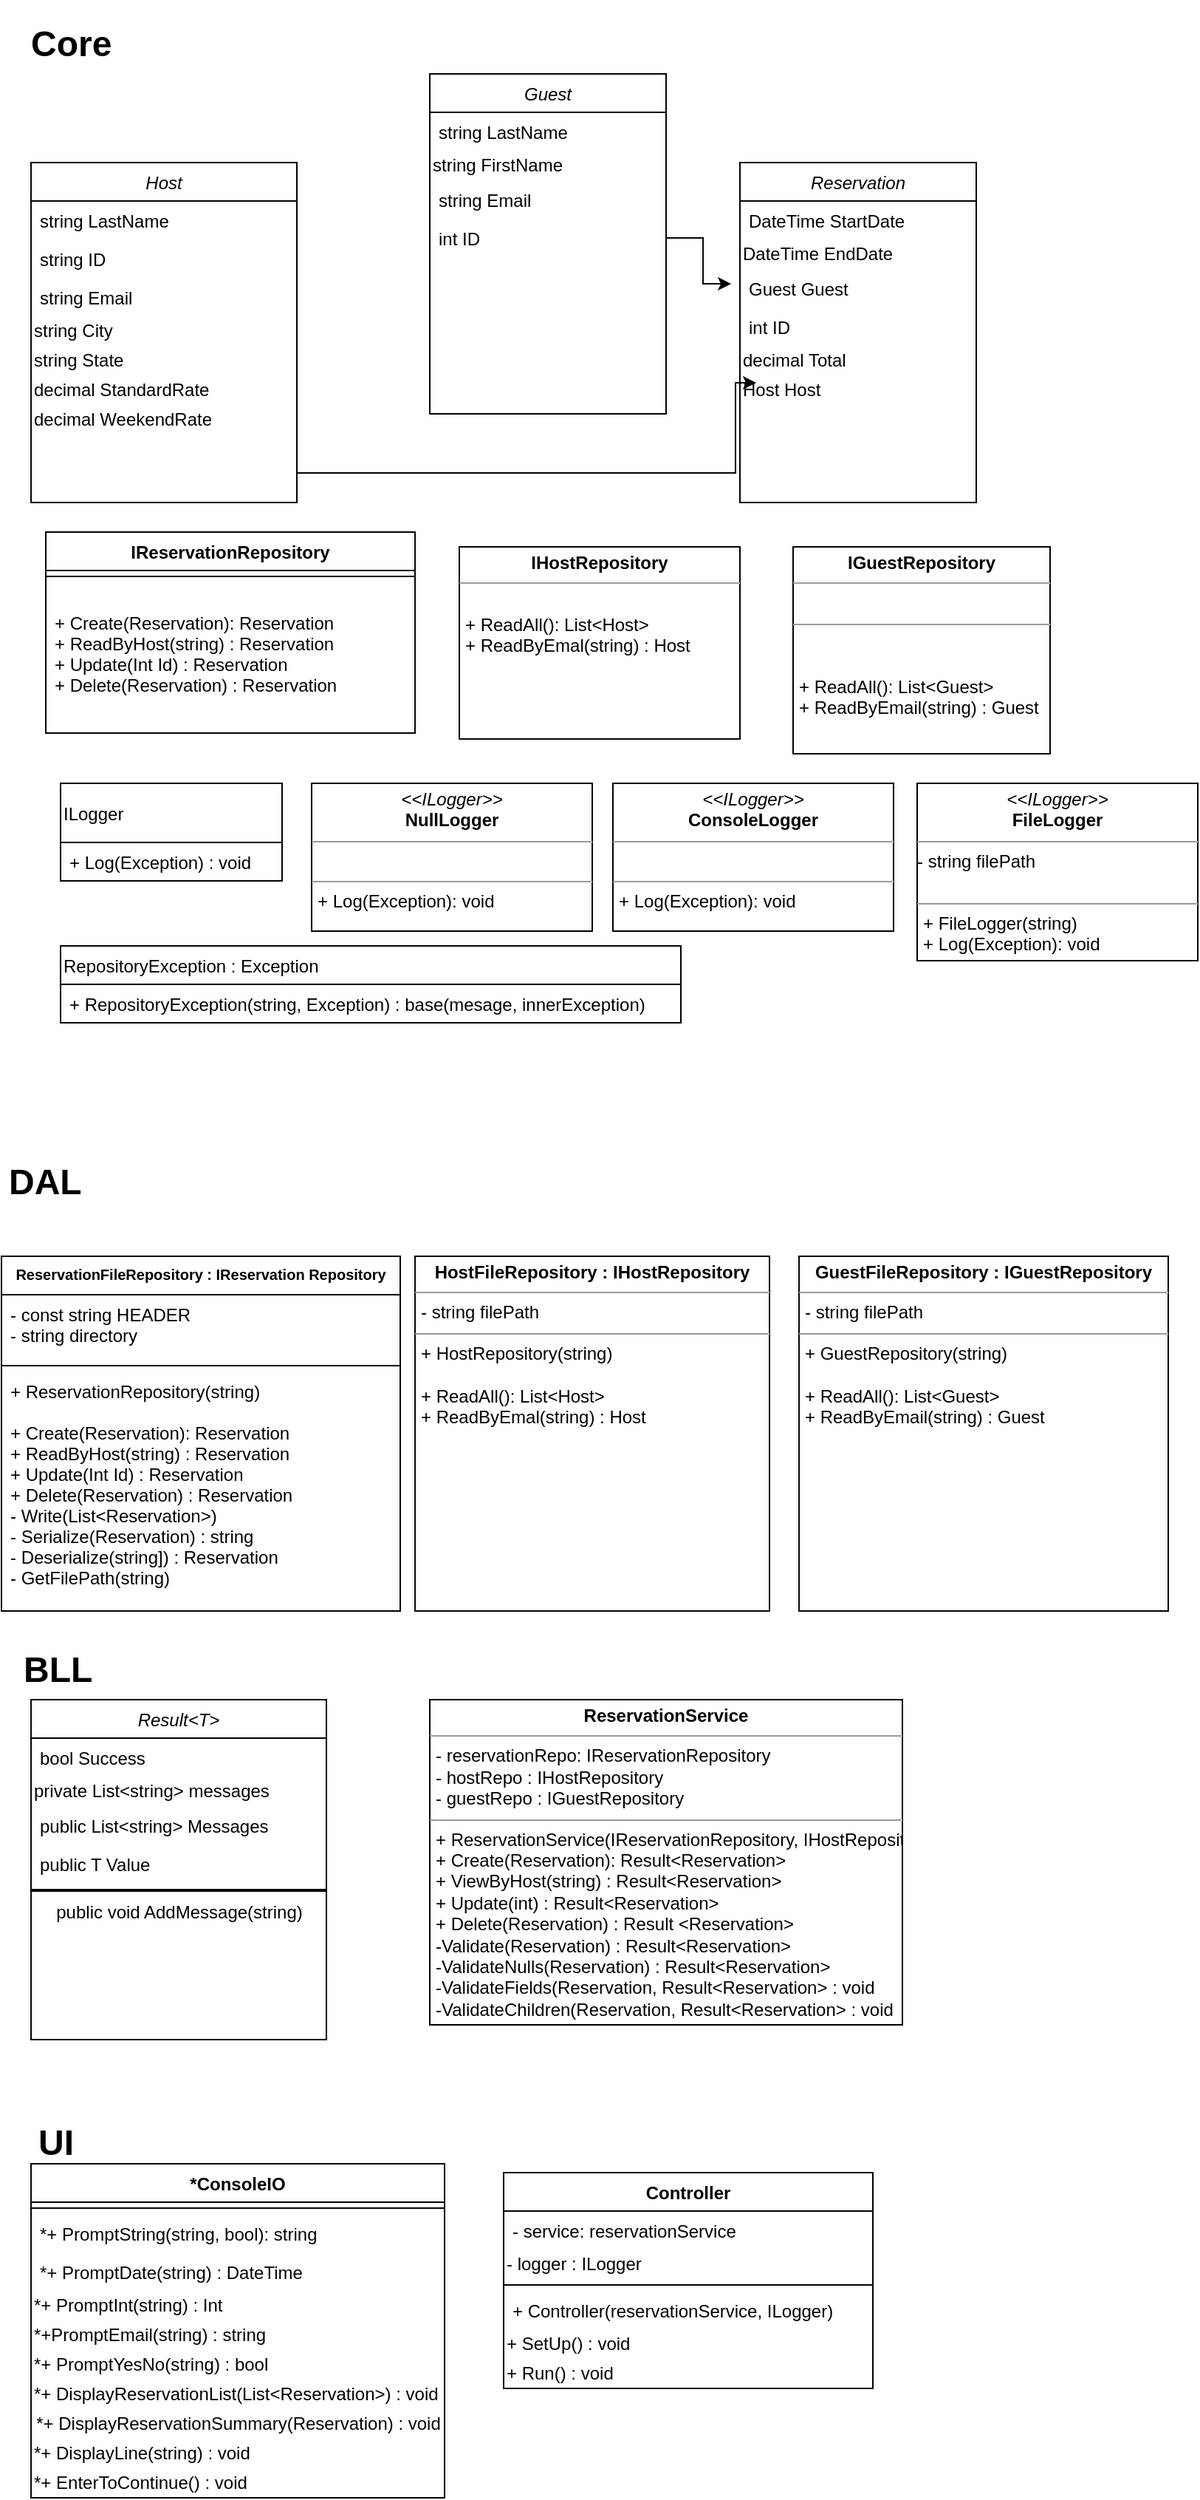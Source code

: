 <mxfile version="14.6.6" type="github">
  <diagram id="C5RBs43oDa-KdzZeNtuy" name="Page-1">
    <mxGraphModel dx="1422" dy="762" grid="1" gridSize="10" guides="1" tooltips="1" connect="1" arrows="1" fold="1" page="1" pageScale="1" pageWidth="827" pageHeight="1169" math="0" shadow="0">
      <root>
        <mxCell id="WIyWlLk6GJQsqaUBKTNV-0" />
        <mxCell id="WIyWlLk6GJQsqaUBKTNV-1" parent="WIyWlLk6GJQsqaUBKTNV-0" />
        <mxCell id="zkfFHV4jXpPFQw0GAbJ--0" value="Host" style="swimlane;fontStyle=2;align=center;verticalAlign=top;childLayout=stackLayout;horizontal=1;startSize=26;horizontalStack=0;resizeParent=1;resizeLast=0;collapsible=1;marginBottom=0;rounded=0;shadow=0;strokeWidth=1;" parent="WIyWlLk6GJQsqaUBKTNV-1" vertex="1">
          <mxGeometry x="20" y="120" width="180" height="230" as="geometry">
            <mxRectangle x="230" y="140" width="160" height="26" as="alternateBounds" />
          </mxGeometry>
        </mxCell>
        <mxCell id="zkfFHV4jXpPFQw0GAbJ--1" value="string LastName" style="text;align=left;verticalAlign=top;spacingLeft=4;spacingRight=4;overflow=hidden;rotatable=0;points=[[0,0.5],[1,0.5]];portConstraint=eastwest;" parent="zkfFHV4jXpPFQw0GAbJ--0" vertex="1">
          <mxGeometry y="26" width="180" height="26" as="geometry" />
        </mxCell>
        <mxCell id="zkfFHV4jXpPFQw0GAbJ--2" value="string ID" style="text;align=left;verticalAlign=top;spacingLeft=4;spacingRight=4;overflow=hidden;rotatable=0;points=[[0,0.5],[1,0.5]];portConstraint=eastwest;rounded=0;shadow=0;html=0;" parent="zkfFHV4jXpPFQw0GAbJ--0" vertex="1">
          <mxGeometry y="52" width="180" height="26" as="geometry" />
        </mxCell>
        <mxCell id="zkfFHV4jXpPFQw0GAbJ--3" value="string Email" style="text;align=left;verticalAlign=top;spacingLeft=4;spacingRight=4;overflow=hidden;rotatable=0;points=[[0,0.5],[1,0.5]];portConstraint=eastwest;rounded=0;shadow=0;html=0;" parent="zkfFHV4jXpPFQw0GAbJ--0" vertex="1">
          <mxGeometry y="78" width="180" height="26" as="geometry" />
        </mxCell>
        <mxCell id="KHXt1nJQOJ_2a6fPmce--0" value="&lt;div&gt;&lt;span&gt;string City&lt;/span&gt;&lt;/div&gt;" style="text;html=1;strokeColor=none;fillColor=none;align=left;verticalAlign=middle;whiteSpace=wrap;rounded=0;" parent="zkfFHV4jXpPFQw0GAbJ--0" vertex="1">
          <mxGeometry y="104" width="180" height="20" as="geometry" />
        </mxCell>
        <mxCell id="KHXt1nJQOJ_2a6fPmce--2" value="string State" style="text;html=1;strokeColor=none;fillColor=none;align=left;verticalAlign=middle;whiteSpace=wrap;rounded=0;" parent="zkfFHV4jXpPFQw0GAbJ--0" vertex="1">
          <mxGeometry y="124" width="180" height="20" as="geometry" />
        </mxCell>
        <mxCell id="KHXt1nJQOJ_2a6fPmce--3" value="decimal StandardRate" style="text;html=1;strokeColor=none;fillColor=none;align=left;verticalAlign=middle;whiteSpace=wrap;rounded=0;" parent="zkfFHV4jXpPFQw0GAbJ--0" vertex="1">
          <mxGeometry y="144" width="180" height="20" as="geometry" />
        </mxCell>
        <mxCell id="KHXt1nJQOJ_2a6fPmce--4" value="decimal WeekendRate" style="text;html=1;strokeColor=none;fillColor=none;align=left;verticalAlign=middle;whiteSpace=wrap;rounded=0;" parent="zkfFHV4jXpPFQw0GAbJ--0" vertex="1">
          <mxGeometry y="164" width="180" height="20" as="geometry" />
        </mxCell>
        <mxCell id="KHXt1nJQOJ_2a6fPmce--5" value="Guest" style="swimlane;fontStyle=2;align=center;verticalAlign=top;childLayout=stackLayout;horizontal=1;startSize=26;horizontalStack=0;resizeParent=1;resizeLast=0;collapsible=1;marginBottom=0;rounded=0;shadow=0;strokeWidth=1;" parent="WIyWlLk6GJQsqaUBKTNV-1" vertex="1">
          <mxGeometry x="290" y="60" width="160" height="230" as="geometry">
            <mxRectangle x="230" y="140" width="160" height="26" as="alternateBounds" />
          </mxGeometry>
        </mxCell>
        <mxCell id="KHXt1nJQOJ_2a6fPmce--6" value="string LastName" style="text;align=left;verticalAlign=top;spacingLeft=4;spacingRight=4;overflow=hidden;rotatable=0;points=[[0,0.5],[1,0.5]];portConstraint=eastwest;" parent="KHXt1nJQOJ_2a6fPmce--5" vertex="1">
          <mxGeometry y="26" width="160" height="26" as="geometry" />
        </mxCell>
        <mxCell id="KHXt1nJQOJ_2a6fPmce--9" value="&lt;div&gt;&lt;span&gt;string FirstName&lt;/span&gt;&lt;/div&gt;" style="text;html=1;strokeColor=none;fillColor=none;align=left;verticalAlign=middle;whiteSpace=wrap;rounded=0;" parent="KHXt1nJQOJ_2a6fPmce--5" vertex="1">
          <mxGeometry y="52" width="160" height="20" as="geometry" />
        </mxCell>
        <mxCell id="KHXt1nJQOJ_2a6fPmce--8" value="string Email" style="text;align=left;verticalAlign=top;spacingLeft=4;spacingRight=4;overflow=hidden;rotatable=0;points=[[0,0.5],[1,0.5]];portConstraint=eastwest;rounded=0;shadow=0;html=0;" parent="KHXt1nJQOJ_2a6fPmce--5" vertex="1">
          <mxGeometry y="72" width="160" height="26" as="geometry" />
        </mxCell>
        <mxCell id="KHXt1nJQOJ_2a6fPmce--7" value="int ID" style="text;align=left;verticalAlign=top;spacingLeft=4;spacingRight=4;overflow=hidden;rotatable=0;points=[[0,0.5],[1,0.5]];portConstraint=eastwest;rounded=0;shadow=0;html=0;" parent="KHXt1nJQOJ_2a6fPmce--5" vertex="1">
          <mxGeometry y="98" width="160" height="26" as="geometry" />
        </mxCell>
        <mxCell id="KHXt1nJQOJ_2a6fPmce--13" value="Reservation" style="swimlane;fontStyle=2;align=center;verticalAlign=top;childLayout=stackLayout;horizontal=1;startSize=26;horizontalStack=0;resizeParent=1;resizeLast=0;collapsible=1;marginBottom=0;rounded=0;shadow=0;strokeWidth=1;" parent="WIyWlLk6GJQsqaUBKTNV-1" vertex="1">
          <mxGeometry x="500" y="120" width="160" height="230" as="geometry">
            <mxRectangle x="230" y="140" width="160" height="26" as="alternateBounds" />
          </mxGeometry>
        </mxCell>
        <mxCell id="KHXt1nJQOJ_2a6fPmce--14" value="DateTime StartDate" style="text;align=left;verticalAlign=top;spacingLeft=4;spacingRight=4;overflow=hidden;rotatable=0;points=[[0,0.5],[1,0.5]];portConstraint=eastwest;" parent="KHXt1nJQOJ_2a6fPmce--13" vertex="1">
          <mxGeometry y="26" width="160" height="26" as="geometry" />
        </mxCell>
        <mxCell id="KHXt1nJQOJ_2a6fPmce--15" value="&lt;div&gt;&lt;span&gt;DateTime EndDate&lt;/span&gt;&lt;/div&gt;" style="text;html=1;strokeColor=none;fillColor=none;align=left;verticalAlign=middle;whiteSpace=wrap;rounded=0;" parent="KHXt1nJQOJ_2a6fPmce--13" vertex="1">
          <mxGeometry y="52" width="160" height="20" as="geometry" />
        </mxCell>
        <mxCell id="KHXt1nJQOJ_2a6fPmce--16" value="Guest Guest" style="text;align=left;verticalAlign=top;spacingLeft=4;spacingRight=4;overflow=hidden;rotatable=0;points=[[0,0.5],[1,0.5]];portConstraint=eastwest;rounded=0;shadow=0;html=0;" parent="KHXt1nJQOJ_2a6fPmce--13" vertex="1">
          <mxGeometry y="72" width="160" height="26" as="geometry" />
        </mxCell>
        <mxCell id="KHXt1nJQOJ_2a6fPmce--17" value="int ID" style="text;align=left;verticalAlign=top;spacingLeft=4;spacingRight=4;overflow=hidden;rotatable=0;points=[[0,0.5],[1,0.5]];portConstraint=eastwest;rounded=0;shadow=0;html=0;" parent="KHXt1nJQOJ_2a6fPmce--13" vertex="1">
          <mxGeometry y="98" width="160" height="26" as="geometry" />
        </mxCell>
        <mxCell id="KHXt1nJQOJ_2a6fPmce--28" value="decimal Total" style="text;html=1;strokeColor=none;fillColor=none;align=left;verticalAlign=middle;whiteSpace=wrap;rounded=0;" parent="KHXt1nJQOJ_2a6fPmce--13" vertex="1">
          <mxGeometry y="124" width="160" height="20" as="geometry" />
        </mxCell>
        <mxCell id="Jsgq-CFPgKYSK5zxOie0-0" value="Host Host" style="text;html=1;align=left;verticalAlign=middle;resizable=0;points=[];autosize=1;strokeColor=none;" vertex="1" parent="KHXt1nJQOJ_2a6fPmce--13">
          <mxGeometry y="144" width="160" height="20" as="geometry" />
        </mxCell>
        <mxCell id="KHXt1nJQOJ_2a6fPmce--22" style="edgeStyle=orthogonalEdgeStyle;rounded=0;orthogonalLoop=1;jettySize=auto;html=1;exitX=1;exitY=0.5;exitDx=0;exitDy=0;entryX=-0.037;entryY=0.385;entryDx=0;entryDy=0;entryPerimeter=0;" parent="WIyWlLk6GJQsqaUBKTNV-1" source="KHXt1nJQOJ_2a6fPmce--7" target="KHXt1nJQOJ_2a6fPmce--16" edge="1">
          <mxGeometry relative="1" as="geometry" />
        </mxCell>
        <mxCell id="KHXt1nJQOJ_2a6fPmce--23" value="Result&lt;T&gt;" style="swimlane;fontStyle=2;align=center;verticalAlign=top;childLayout=stackLayout;horizontal=1;startSize=26;horizontalStack=0;resizeParent=1;resizeLast=0;collapsible=1;marginBottom=0;rounded=0;shadow=0;strokeWidth=1;" parent="WIyWlLk6GJQsqaUBKTNV-1" vertex="1">
          <mxGeometry x="20" y="1160" width="200" height="230" as="geometry">
            <mxRectangle x="230" y="140" width="160" height="26" as="alternateBounds" />
          </mxGeometry>
        </mxCell>
        <mxCell id="KHXt1nJQOJ_2a6fPmce--24" value="bool Success" style="text;align=left;verticalAlign=top;spacingLeft=4;spacingRight=4;overflow=hidden;rotatable=0;points=[[0,0.5],[1,0.5]];portConstraint=eastwest;" parent="KHXt1nJQOJ_2a6fPmce--23" vertex="1">
          <mxGeometry y="26" width="200" height="26" as="geometry" />
        </mxCell>
        <mxCell id="KHXt1nJQOJ_2a6fPmce--25" value="&lt;div&gt;&lt;span&gt;private List&amp;lt;string&amp;gt; messages&lt;/span&gt;&lt;/div&gt;" style="text;html=1;strokeColor=none;fillColor=none;align=left;verticalAlign=middle;whiteSpace=wrap;rounded=0;" parent="KHXt1nJQOJ_2a6fPmce--23" vertex="1">
          <mxGeometry y="52" width="200" height="20" as="geometry" />
        </mxCell>
        <mxCell id="KHXt1nJQOJ_2a6fPmce--26" value="public List&lt;string&gt; Messages" style="text;align=left;verticalAlign=top;spacingLeft=4;spacingRight=4;overflow=hidden;rotatable=0;points=[[0,0.5],[1,0.5]];portConstraint=eastwest;rounded=0;shadow=0;html=0;" parent="KHXt1nJQOJ_2a6fPmce--23" vertex="1">
          <mxGeometry y="72" width="200" height="26" as="geometry" />
        </mxCell>
        <mxCell id="KHXt1nJQOJ_2a6fPmce--27" value="public T Value" style="text;align=left;verticalAlign=top;spacingLeft=4;spacingRight=4;overflow=hidden;rotatable=0;points=[[0,0.5],[1,0.5]];portConstraint=eastwest;rounded=0;shadow=0;html=0;" parent="KHXt1nJQOJ_2a6fPmce--23" vertex="1">
          <mxGeometry y="98" width="200" height="26" as="geometry" />
        </mxCell>
        <mxCell id="KHXt1nJQOJ_2a6fPmce--36" value="" style="line;strokeWidth=2;html=1;align=left;" parent="KHXt1nJQOJ_2a6fPmce--23" vertex="1">
          <mxGeometry y="124" width="200" height="10" as="geometry" />
        </mxCell>
        <mxCell id="KHXt1nJQOJ_2a6fPmce--37" value="public void AddMessage(string)" style="text;html=1;align=center;verticalAlign=middle;resizable=0;points=[];autosize=1;strokeColor=none;" parent="KHXt1nJQOJ_2a6fPmce--23" vertex="1">
          <mxGeometry y="134" width="200" height="20" as="geometry" />
        </mxCell>
        <mxCell id="KHXt1nJQOJ_2a6fPmce--29" value="&lt;h1&gt;Core&lt;/h1&gt;&lt;p&gt;&lt;br&gt;&lt;/p&gt;" style="text;html=1;strokeColor=none;fillColor=none;spacing=5;spacingTop=-20;whiteSpace=wrap;overflow=hidden;rounded=0;align=left;" parent="WIyWlLk6GJQsqaUBKTNV-1" vertex="1">
          <mxGeometry x="15" y="20" width="190" height="40" as="geometry" />
        </mxCell>
        <mxCell id="KHXt1nJQOJ_2a6fPmce--31" value="&lt;h1&gt;BLL&lt;/h1&gt;" style="text;html=1;strokeColor=none;fillColor=none;spacing=5;spacingTop=-20;whiteSpace=wrap;overflow=hidden;rounded=0;align=left;" parent="WIyWlLk6GJQsqaUBKTNV-1" vertex="1">
          <mxGeometry x="10" y="1120" width="190" height="40" as="geometry" />
        </mxCell>
        <mxCell id="KHXt1nJQOJ_2a6fPmce--38" value="&lt;h1&gt;DAL&lt;/h1&gt;" style="text;html=1;strokeColor=none;fillColor=none;spacing=5;spacingTop=-20;whiteSpace=wrap;overflow=hidden;rounded=0;align=left;" parent="WIyWlLk6GJQsqaUBKTNV-1" vertex="1">
          <mxGeometry y="790" width="190" height="40" as="geometry" />
        </mxCell>
        <mxCell id="KHXt1nJQOJ_2a6fPmce--39" value="ReservationFileRepository : IReservation Repository" style="swimlane;fontStyle=1;align=center;verticalAlign=top;childLayout=stackLayout;horizontal=1;startSize=26;horizontalStack=0;resizeParent=1;resizeParentMax=0;resizeLast=0;collapsible=1;marginBottom=0;fontSize=10;" parent="WIyWlLk6GJQsqaUBKTNV-1" vertex="1">
          <mxGeometry y="860" width="270" height="240" as="geometry" />
        </mxCell>
        <mxCell id="KHXt1nJQOJ_2a6fPmce--40" value="- const string HEADER&#xa;- string directory" style="text;strokeColor=none;fillColor=none;align=left;verticalAlign=top;spacingLeft=4;spacingRight=4;overflow=hidden;rotatable=0;points=[[0,0.5],[1,0.5]];portConstraint=eastwest;" parent="KHXt1nJQOJ_2a6fPmce--39" vertex="1">
          <mxGeometry y="26" width="270" height="44" as="geometry" />
        </mxCell>
        <mxCell id="KHXt1nJQOJ_2a6fPmce--41" value="" style="line;strokeWidth=1;fillColor=none;align=left;verticalAlign=middle;spacingTop=-1;spacingLeft=3;spacingRight=3;rotatable=0;labelPosition=right;points=[];portConstraint=eastwest;" parent="KHXt1nJQOJ_2a6fPmce--39" vertex="1">
          <mxGeometry y="70" width="270" height="8" as="geometry" />
        </mxCell>
        <mxCell id="KHXt1nJQOJ_2a6fPmce--42" value="+ ReservationRepository(string)&#xa;&#xa;+ Create(Reservation): Reservation&#xa;+ ReadByHost(string) : Reservation&#xa;+ Update(Int Id) : Reservation&#xa;+ Delete(Reservation) : Reservation&#xa;- Write(List&lt;Reservation&gt;)&#xa;- Serialize(Reservation) : string&#xa;- Deserialize(string]) : Reservation&#xa;- GetFilePath(string)" style="text;strokeColor=none;fillColor=none;align=left;verticalAlign=top;spacingLeft=4;spacingRight=4;overflow=hidden;rotatable=0;points=[[0,0.5],[1,0.5]];portConstraint=eastwest;" parent="KHXt1nJQOJ_2a6fPmce--39" vertex="1">
          <mxGeometry y="78" width="270" height="162" as="geometry" />
        </mxCell>
        <mxCell id="KHXt1nJQOJ_2a6fPmce--43" value="&lt;p style=&quot;margin: 0px ; margin-top: 4px ; text-align: center&quot;&gt;&lt;b&gt;ReservationService&lt;/b&gt;&lt;/p&gt;&lt;hr size=&quot;1&quot;&gt;&lt;p style=&quot;margin: 0px ; margin-left: 4px&quot;&gt;- reservationRepo: IReservationRepository&lt;/p&gt;&lt;p style=&quot;margin: 0px ; margin-left: 4px&quot;&gt;- hostRepo : IHostRepository&lt;/p&gt;&lt;p style=&quot;margin: 0px ; margin-left: 4px&quot;&gt;- guestRepo : IGuestRepository&amp;nbsp;&lt;/p&gt;&lt;hr size=&quot;1&quot;&gt;&lt;p style=&quot;margin: 0px ; margin-left: 4px&quot;&gt;+ ReservationService(IReservationRepository, IHostRepository,&lt;/p&gt;&lt;p style=&quot;margin: 0px ; margin-left: 4px&quot;&gt;+ Create(Reservation): Result&amp;lt;Reservation&amp;gt;&lt;/p&gt;&lt;p style=&quot;margin: 0px ; margin-left: 4px&quot;&gt;+ ViewByHost(string) : Result&amp;lt;Reservation&amp;gt;&lt;/p&gt;&lt;p style=&quot;margin: 0px ; margin-left: 4px&quot;&gt;+ Update(int) : Result&amp;lt;Reservation&amp;gt;&lt;/p&gt;&lt;p style=&quot;margin: 0px ; margin-left: 4px&quot;&gt;+ Delete(Reservation) : Result &amp;lt;Reservation&amp;gt;&lt;/p&gt;&lt;p style=&quot;margin: 0px ; margin-left: 4px&quot;&gt;-Validate(Reservation) : Result&amp;lt;Reservation&amp;gt;&lt;/p&gt;&lt;p style=&quot;margin: 0px ; margin-left: 4px&quot;&gt;-ValidateNulls(Reservation) : Result&amp;lt;Reservation&amp;gt;&lt;/p&gt;&lt;p style=&quot;margin: 0px ; margin-left: 4px&quot;&gt;-ValidateFields(Reservation, Result&amp;lt;Reservation&amp;gt; : void&lt;/p&gt;&lt;p style=&quot;margin: 0px ; margin-left: 4px&quot;&gt;-ValidateChildren(Reservation, Result&amp;lt;Reservation&amp;gt; : void&lt;/p&gt;" style="verticalAlign=top;align=left;overflow=fill;fontSize=12;fontFamily=Helvetica;html=1;" parent="WIyWlLk6GJQsqaUBKTNV-1" vertex="1">
          <mxGeometry x="290" y="1160" width="320" height="220" as="geometry" />
        </mxCell>
        <mxCell id="KHXt1nJQOJ_2a6fPmce--44" value="&lt;p style=&quot;margin: 0px ; margin-top: 4px ; text-align: center&quot;&gt;&lt;b&gt;HostFileRepository : IHostRepository&lt;/b&gt;&lt;/p&gt;&lt;hr size=&quot;1&quot;&gt;&lt;p style=&quot;margin: 0px ; margin-left: 4px&quot;&gt;- string filePath&lt;br&gt;&lt;/p&gt;&lt;hr size=&quot;1&quot;&gt;&lt;p style=&quot;margin: 0px ; margin-left: 4px&quot;&gt;+ HostRepository(string)&lt;/p&gt;&lt;p style=&quot;margin: 0px ; margin-left: 4px&quot;&gt;&lt;br&gt;&lt;/p&gt;&lt;p style=&quot;margin: 0px ; margin-left: 4px&quot;&gt;+ ReadAll(): List&amp;lt;Host&amp;gt;&lt;/p&gt;&lt;p style=&quot;margin: 0px ; margin-left: 4px&quot;&gt;+ ReadByEmal(string) : Host&lt;/p&gt;" style="verticalAlign=top;align=left;overflow=fill;fontSize=12;fontFamily=Helvetica;html=1;" parent="WIyWlLk6GJQsqaUBKTNV-1" vertex="1">
          <mxGeometry x="280" y="860" width="240" height="240" as="geometry" />
        </mxCell>
        <mxCell id="KHXt1nJQOJ_2a6fPmce--45" value="&lt;p style=&quot;margin: 0px ; margin-top: 4px ; text-align: center&quot;&gt;&lt;b&gt;GuestFileRepository : IGuestRepository&lt;/b&gt;&lt;/p&gt;&lt;hr size=&quot;1&quot;&gt;&lt;p style=&quot;margin: 0px ; margin-left: 4px&quot;&gt;- string filePath&lt;br&gt;&lt;/p&gt;&lt;hr size=&quot;1&quot;&gt;&lt;p style=&quot;margin: 0px ; margin-left: 4px&quot;&gt;+ GuestRepository(string)&lt;/p&gt;&lt;p style=&quot;margin: 0px ; margin-left: 4px&quot;&gt;&lt;br&gt;&lt;/p&gt;&lt;p style=&quot;margin: 0px ; margin-left: 4px&quot;&gt;+ ReadAll(): List&amp;lt;Guest&amp;gt;&lt;/p&gt;&lt;p style=&quot;margin: 0px ; margin-left: 4px&quot;&gt;+ ReadByEmail(string) : Guest&lt;/p&gt;" style="verticalAlign=top;align=left;overflow=fill;fontSize=12;fontFamily=Helvetica;html=1;" parent="WIyWlLk6GJQsqaUBKTNV-1" vertex="1">
          <mxGeometry x="540" y="860" width="250" height="240" as="geometry" />
        </mxCell>
        <mxCell id="Jsgq-CFPgKYSK5zxOie0-1" style="edgeStyle=orthogonalEdgeStyle;rounded=0;orthogonalLoop=1;jettySize=auto;html=1;exitX=1;exitY=0.5;exitDx=0;exitDy=0;entryX=0.069;entryY=0.25;entryDx=0;entryDy=0;entryPerimeter=0;" edge="1" parent="WIyWlLk6GJQsqaUBKTNV-1" source="KHXt1nJQOJ_2a6fPmce--0" target="Jsgq-CFPgKYSK5zxOie0-0">
          <mxGeometry relative="1" as="geometry">
            <Array as="points">
              <mxPoint x="200" y="330" />
              <mxPoint x="497" y="330" />
              <mxPoint x="497" y="269" />
            </Array>
          </mxGeometry>
        </mxCell>
        <mxCell id="Jsgq-CFPgKYSK5zxOie0-2" value="IReservationRepository" style="swimlane;fontStyle=1;align=center;verticalAlign=top;childLayout=stackLayout;horizontal=1;startSize=26;horizontalStack=0;resizeParent=1;resizeParentMax=0;resizeLast=0;collapsible=1;marginBottom=0;" vertex="1" parent="WIyWlLk6GJQsqaUBKTNV-1">
          <mxGeometry x="30" y="370" width="250" height="136" as="geometry" />
        </mxCell>
        <mxCell id="Jsgq-CFPgKYSK5zxOie0-4" value="" style="line;strokeWidth=1;fillColor=none;align=left;verticalAlign=middle;spacingTop=-1;spacingLeft=3;spacingRight=3;rotatable=0;labelPosition=right;points=[];portConstraint=eastwest;" vertex="1" parent="Jsgq-CFPgKYSK5zxOie0-2">
          <mxGeometry y="26" width="250" height="8" as="geometry" />
        </mxCell>
        <mxCell id="Jsgq-CFPgKYSK5zxOie0-5" value="&#xa;+ Create(Reservation): Reservation&#xa;+ ReadByHost(string) : Reservation&#xa;+ Update(Int Id) : Reservation&#xa;+ Delete(Reservation) : Reservation" style="text;strokeColor=none;fillColor=none;align=left;verticalAlign=top;spacingLeft=4;spacingRight=4;overflow=hidden;rotatable=0;points=[[0,0.5],[1,0.5]];portConstraint=eastwest;" vertex="1" parent="Jsgq-CFPgKYSK5zxOie0-2">
          <mxGeometry y="34" width="250" height="102" as="geometry" />
        </mxCell>
        <mxCell id="Jsgq-CFPgKYSK5zxOie0-6" value="&lt;p style=&quot;margin: 0px ; margin-top: 4px ; text-align: center&quot;&gt;&lt;b&gt;IHostRepository&lt;/b&gt;&lt;/p&gt;&lt;hr size=&quot;1&quot;&gt;&lt;p style=&quot;margin: 0px ; margin-left: 4px&quot;&gt;&lt;/p&gt;&lt;p style=&quot;margin: 0px ; margin-left: 4px&quot;&gt;&lt;br&gt;&lt;/p&gt;&lt;p style=&quot;margin: 0px ; margin-left: 4px&quot;&gt;+ ReadAll(): List&amp;lt;Host&amp;gt;&lt;/p&gt;&lt;p style=&quot;margin: 0px ; margin-left: 4px&quot;&gt;+ ReadByEmal(string) : Host&lt;/p&gt;" style="verticalAlign=top;align=left;overflow=fill;fontSize=12;fontFamily=Helvetica;html=1;" vertex="1" parent="WIyWlLk6GJQsqaUBKTNV-1">
          <mxGeometry x="310" y="380" width="190" height="130" as="geometry" />
        </mxCell>
        <mxCell id="Jsgq-CFPgKYSK5zxOie0-7" value="&lt;p style=&quot;margin: 0px ; margin-top: 4px ; text-align: center&quot;&gt;&lt;b&gt;IGuestRepository&lt;/b&gt;&lt;/p&gt;&lt;hr size=&quot;1&quot;&gt;&lt;p style=&quot;margin: 0px ; margin-left: 4px&quot;&gt;&lt;br&gt;&lt;/p&gt;&lt;hr size=&quot;1&quot;&gt;&lt;p style=&quot;margin: 0px ; margin-left: 4px&quot;&gt;&lt;br&gt;&lt;/p&gt;&lt;p style=&quot;margin: 0px ; margin-left: 4px&quot;&gt;&lt;br&gt;&lt;/p&gt;&lt;p style=&quot;margin: 0px ; margin-left: 4px&quot;&gt;+ ReadAll(): List&amp;lt;Guest&amp;gt;&lt;/p&gt;&lt;p style=&quot;margin: 0px ; margin-left: 4px&quot;&gt;+ ReadByEmail(string) : Guest&lt;/p&gt;" style="verticalAlign=top;align=left;overflow=fill;fontSize=12;fontFamily=Helvetica;html=1;" vertex="1" parent="WIyWlLk6GJQsqaUBKTNV-1">
          <mxGeometry x="536" y="380" width="174" height="140" as="geometry" />
        </mxCell>
        <mxCell id="Jsgq-CFPgKYSK5zxOie0-9" value="ILogger" style="swimlane;fontStyle=0;childLayout=stackLayout;horizontal=1;startSize=40;fillColor=none;horizontalStack=0;resizeParent=1;resizeParentMax=0;resizeLast=0;collapsible=1;marginBottom=0;fontSize=12;align=left;" vertex="1" parent="WIyWlLk6GJQsqaUBKTNV-1">
          <mxGeometry x="40" y="540" width="150" height="66" as="geometry" />
        </mxCell>
        <mxCell id="Jsgq-CFPgKYSK5zxOie0-10" value="+ Log(Exception) : void" style="text;strokeColor=none;fillColor=none;align=left;verticalAlign=top;spacingLeft=4;spacingRight=4;overflow=hidden;rotatable=0;points=[[0,0.5],[1,0.5]];portConstraint=eastwest;" vertex="1" parent="Jsgq-CFPgKYSK5zxOie0-9">
          <mxGeometry y="40" width="150" height="26" as="geometry" />
        </mxCell>
        <mxCell id="Jsgq-CFPgKYSK5zxOie0-13" value="&lt;p style=&quot;margin: 0px ; margin-top: 4px ; text-align: center&quot;&gt;&lt;i&gt;&amp;lt;&amp;lt;ILogger&amp;gt;&amp;gt;&lt;/i&gt;&lt;br&gt;&lt;b&gt;NullLogger&lt;/b&gt;&lt;/p&gt;&lt;hr size=&quot;1&quot;&gt;&lt;p style=&quot;margin: 0px ; margin-left: 4px&quot;&gt;&lt;br&gt;&lt;/p&gt;&lt;hr size=&quot;1&quot;&gt;&lt;p style=&quot;margin: 0px ; margin-left: 4px&quot;&gt;+ Log(Exception): void&lt;br&gt;&lt;br&gt;&lt;/p&gt;" style="verticalAlign=top;align=left;overflow=fill;fontSize=12;fontFamily=Helvetica;html=1;" vertex="1" parent="WIyWlLk6GJQsqaUBKTNV-1">
          <mxGeometry x="210" y="540" width="190" height="100" as="geometry" />
        </mxCell>
        <mxCell id="Jsgq-CFPgKYSK5zxOie0-14" value="&lt;p style=&quot;margin: 0px ; margin-top: 4px ; text-align: center&quot;&gt;&lt;i&gt;&amp;lt;&amp;lt;ILogger&amp;gt;&amp;gt;&lt;/i&gt;&lt;br&gt;&lt;b&gt;ConsoleLogger&lt;/b&gt;&lt;/p&gt;&lt;hr size=&quot;1&quot;&gt;&lt;p style=&quot;margin: 0px ; margin-left: 4px&quot;&gt;&lt;span style=&quot;color: rgba(0 , 0 , 0 , 0) ; font-family: monospace ; font-size: 0px&quot;&gt;%3CmxGraphModel%3E%3Croot%3E%3CmxCell%20id%3D%220%22%2F%3E%3CmxCell%20id%3D%221%22%20parent%3D%220%22%2F%3E%3CmxCell%20id%3D%222%22%20value%3D%22%26lt%3Bp%20style%3D%26quot%3Bmargin%3A%200px%20%3B%20margin-top%3A%204px%20%3B%20text-align%3A%20center%26quot%3B%26gt%3B%26lt%3Bi%26gt%3B%26amp%3Blt%3B%26amp%3Blt%3BILogger%26amp%3Bgt%3B%26amp%3Bgt%3B%26lt%3B%2Fi%26gt%3B%26lt%3Bbr%26gt%3B%26lt%3Bb%26gt%3BNullLogger%26lt%3B%2Fb%26gt%3B%26lt%3B%2Fp%26gt%3B%26lt%3Bhr%20size%3D%26quot%3B1%26quot%3B%26gt%3B%26lt%3Bp%20style%3D%26quot%3Bmargin%3A%200px%20%3B%20margin-left%3A%204px%26quot%3B%26gt%3B%26lt%3Bbr%26gt%3B%26lt%3B%2Fp%26gt%3B%26lt%3Bhr%20size%3D%26quot%3B1%26quot%3B%26gt%3B%26lt%3Bp%20style%3D%26quot%3Bmargin%3A%200px%20%3B%20margin-left%3A%204px%26quot%3B%26gt%3B%2B%20void%20Log(Exception)%3A%20void%26lt%3Bbr%26gt%3B%26lt%3Bbr%26gt%3B%26lt%3B%2Fp%26gt%3B%22%20style%3D%22verticalAlign%3Dtop%3Balign%3Dleft%3Boverflow%3Dfill%3BfontSize%3D12%3BfontFamily%3DHelvetica%3Bhtml%3D1%3B%22%20vertex%3D%221%22%20parent%3D%221%22%3E%3CmxGeometry%20x%3D%22210%22%20y%3D%22540%22%20width%3D%22190%22%20height%3D%22100%22%20as%3D%22geometry%22%2F%3E%3C%2FmxCell%3E%3C%2Froot%3E%3C%2FmxGraphModel%3E&lt;/span&gt;&lt;br&gt;&lt;/p&gt;&lt;hr size=&quot;1&quot;&gt;&lt;p style=&quot;margin: 0px ; margin-left: 4px&quot;&gt;+ Log(Exception): void&lt;br&gt;&lt;br&gt;&lt;/p&gt;" style="verticalAlign=top;align=left;overflow=fill;fontSize=12;fontFamily=Helvetica;html=1;" vertex="1" parent="WIyWlLk6GJQsqaUBKTNV-1">
          <mxGeometry x="414" y="540" width="190" height="100" as="geometry" />
        </mxCell>
        <mxCell id="Jsgq-CFPgKYSK5zxOie0-15" value="&lt;p style=&quot;margin: 0px ; margin-top: 4px ; text-align: center&quot;&gt;&lt;i&gt;&amp;lt;&amp;lt;ILogger&amp;gt;&amp;gt;&lt;/i&gt;&lt;br&gt;&lt;b&gt;FileLogger&lt;/b&gt;&lt;/p&gt;&lt;hr size=&quot;1&quot;&gt;- string filePath&lt;p style=&quot;margin: 0px ; margin-left: 4px&quot;&gt;&lt;span style=&quot;color: rgba(0 , 0 , 0 , 0) ; font-family: monospace ; font-size: 0px&quot;&gt;%3CmxGraphModel%3E%3Croot%3E%3CmxCell%20id%3D%220%22%2F%3E%3CmxCell%20id%3D%221%22%20parent%3D%220%22%2F%3E%3CmxCell%20id%3D%222%22%20value%3D%22%26lt%3Bp%20style%3D%26quot%3Bmargin%3A%200px%20%3B%20margin-top%3A%204px%20%3B%20text-align%3A%20center%26quot%3B%26gt%3B%26lt%3Bi%26gt%3B%26amp%3Blt%3B%26amp%3Blt%3BILogger%26amp%3Bgt%3B%26amp%3Bgt%3B%26lt%3B%2Fi%26gt%3B%26lt%3Bbr%26gt%3B%26lt%3Bb%26gt%3BNullLogger%26lt%3B%2Fb%26gt%3B%26lt%3B%2Fp%26gt%3B%26lt%3Bhr%20size%3D%26quot%3B1%26quot%3B%26gt%3B%26lt%3Bp%20style%3D%26quot%3Bmargin%3A%200px%20%3B%20margin-left%3A%204px%26quot%3B%26gt%3B%26lt%3Bbr%26gt%3B%26lt%3B%2Fp%26gt%3B%26lt%3Bhr%20size%3D%26quot%3B1%26quot%3B%26gt%3B%26lt%3Bp%20style%3D%26quot%3Bmargin%3A%200px%20%3B%20margin-left%3A%204px%26quot%3B%26gt%3B%2B%20void%20Log(Exception)%3A%20void%26lt%3Bbr%26gt%3B%26lt%3Bbr%26gt%3B%26lt%3B%2Fp%26gt%3B%22%20style%3D%22verticalAlign%3Dtop%3Balign%3Dleft%3Boverflow%3Dfill%3BfontSize%3D12%3BfontFamily%3DHelvetica%3Bhtml%3D1%3B%22%20vertex%3D%221%22%20parent%3D%221%22%3E%3CmxGeometry%20x%3D%22210%22%20y%3D%22540%22%20width%3D%22190%22%20height%3D%22100%22%20as%3D%22geometry%22%2F%3E%3C%2FmxCell%3E%3C%2Froot%3E%3C%2FmxGraphModel%3E-&lt;/span&gt;&lt;br&gt;&lt;/p&gt;&lt;hr size=&quot;1&quot;&gt;&lt;p style=&quot;margin: 0px ; margin-left: 4px&quot;&gt;+ FileLogger(string)&lt;/p&gt;&lt;p style=&quot;margin: 0px ; margin-left: 4px&quot;&gt;+ Log(Exception): void&lt;br&gt;&lt;br&gt;&lt;/p&gt;" style="verticalAlign=top;align=left;overflow=fill;fontSize=12;fontFamily=Helvetica;html=1;" vertex="1" parent="WIyWlLk6GJQsqaUBKTNV-1">
          <mxGeometry x="620" y="540" width="190" height="120" as="geometry" />
        </mxCell>
        <mxCell id="Jsgq-CFPgKYSK5zxOie0-16" value="RepositoryException : Exception" style="swimlane;fontStyle=0;childLayout=stackLayout;horizontal=1;startSize=26;fillColor=none;horizontalStack=0;resizeParent=1;resizeParentMax=0;resizeLast=0;collapsible=1;marginBottom=0;fontSize=12;align=left;" vertex="1" parent="WIyWlLk6GJQsqaUBKTNV-1">
          <mxGeometry x="40" y="650" width="420" height="52" as="geometry" />
        </mxCell>
        <mxCell id="Jsgq-CFPgKYSK5zxOie0-19" value="+ RepositoryException(string, Exception) : base(mesage, innerException)" style="text;strokeColor=none;fillColor=none;align=left;verticalAlign=top;spacingLeft=4;spacingRight=4;overflow=hidden;rotatable=0;points=[[0,0.5],[1,0.5]];portConstraint=eastwest;" vertex="1" parent="Jsgq-CFPgKYSK5zxOie0-16">
          <mxGeometry y="26" width="420" height="26" as="geometry" />
        </mxCell>
        <mxCell id="Jsgq-CFPgKYSK5zxOie0-20" value="&lt;h1&gt;UI&lt;/h1&gt;&lt;p&gt;&lt;br&gt;&lt;/p&gt;" style="text;html=1;strokeColor=none;fillColor=none;spacing=5;spacingTop=-20;whiteSpace=wrap;overflow=hidden;rounded=0;fontSize=12;align=left;" vertex="1" parent="WIyWlLk6GJQsqaUBKTNV-1">
          <mxGeometry x="20" y="1440" width="110" height="50" as="geometry" />
        </mxCell>
        <mxCell id="Jsgq-CFPgKYSK5zxOie0-21" value="*ConsoleIO" style="swimlane;fontStyle=1;align=center;verticalAlign=top;childLayout=stackLayout;horizontal=1;startSize=26;horizontalStack=0;resizeParent=1;resizeParentMax=0;resizeLast=0;collapsible=1;marginBottom=0;fontSize=12;" vertex="1" parent="WIyWlLk6GJQsqaUBKTNV-1">
          <mxGeometry x="20" y="1474" width="280" height="226" as="geometry" />
        </mxCell>
        <mxCell id="Jsgq-CFPgKYSK5zxOie0-23" value="" style="line;strokeWidth=1;fillColor=none;align=left;verticalAlign=middle;spacingTop=-1;spacingLeft=3;spacingRight=3;rotatable=0;labelPosition=right;points=[];portConstraint=eastwest;" vertex="1" parent="Jsgq-CFPgKYSK5zxOie0-21">
          <mxGeometry y="26" width="280" height="8" as="geometry" />
        </mxCell>
        <mxCell id="Jsgq-CFPgKYSK5zxOie0-24" value="*+ PromptString(string, bool): string" style="text;strokeColor=none;fillColor=none;align=left;verticalAlign=top;spacingLeft=4;spacingRight=4;overflow=hidden;rotatable=0;points=[[0,0.5],[1,0.5]];portConstraint=eastwest;" vertex="1" parent="Jsgq-CFPgKYSK5zxOie0-21">
          <mxGeometry y="34" width="280" height="26" as="geometry" />
        </mxCell>
        <mxCell id="Jsgq-CFPgKYSK5zxOie0-25" value="*+ PromptDate(string) : DateTime " style="text;strokeColor=none;fillColor=none;align=left;verticalAlign=top;spacingLeft=4;spacingRight=4;overflow=hidden;rotatable=0;points=[[0,0.5],[1,0.5]];portConstraint=eastwest;" vertex="1" parent="Jsgq-CFPgKYSK5zxOie0-21">
          <mxGeometry y="60" width="280" height="26" as="geometry" />
        </mxCell>
        <mxCell id="Jsgq-CFPgKYSK5zxOie0-26" value="*+ PromptInt(string) : Int" style="text;html=1;align=left;verticalAlign=middle;resizable=0;points=[];autosize=1;strokeColor=none;fontSize=12;" vertex="1" parent="Jsgq-CFPgKYSK5zxOie0-21">
          <mxGeometry y="86" width="280" height="20" as="geometry" />
        </mxCell>
        <mxCell id="Jsgq-CFPgKYSK5zxOie0-27" value="*+PromptEmail(string) : string" style="text;html=1;align=left;verticalAlign=middle;resizable=0;points=[];autosize=1;strokeColor=none;fontSize=12;" vertex="1" parent="Jsgq-CFPgKYSK5zxOie0-21">
          <mxGeometry y="106" width="280" height="20" as="geometry" />
        </mxCell>
        <mxCell id="Jsgq-CFPgKYSK5zxOie0-28" value="*+ PromptYesNo(string) : bool&lt;br&gt;" style="text;html=1;align=left;verticalAlign=middle;resizable=0;points=[];autosize=1;strokeColor=none;fontSize=12;" vertex="1" parent="Jsgq-CFPgKYSK5zxOie0-21">
          <mxGeometry y="126" width="280" height="20" as="geometry" />
        </mxCell>
        <mxCell id="Jsgq-CFPgKYSK5zxOie0-29" value="*+ DisplayReservationList(List&amp;lt;Reservation&amp;gt;) : void" style="text;html=1;align=left;verticalAlign=middle;resizable=0;points=[];autosize=1;strokeColor=none;fontSize=12;" vertex="1" parent="Jsgq-CFPgKYSK5zxOie0-21">
          <mxGeometry y="146" width="280" height="20" as="geometry" />
        </mxCell>
        <mxCell id="Jsgq-CFPgKYSK5zxOie0-30" value="*+ DisplayReservationSummary(Reservation) : void" style="text;html=1;align=center;verticalAlign=middle;resizable=0;points=[];autosize=1;strokeColor=none;fontSize=12;" vertex="1" parent="Jsgq-CFPgKYSK5zxOie0-21">
          <mxGeometry y="166" width="280" height="20" as="geometry" />
        </mxCell>
        <mxCell id="Jsgq-CFPgKYSK5zxOie0-32" value="*+ DisplayLine(string) : void" style="text;html=1;align=left;verticalAlign=middle;resizable=0;points=[];autosize=1;strokeColor=none;fontSize=12;" vertex="1" parent="Jsgq-CFPgKYSK5zxOie0-21">
          <mxGeometry y="186" width="280" height="20" as="geometry" />
        </mxCell>
        <mxCell id="Jsgq-CFPgKYSK5zxOie0-33" value="*+ EnterToContinue() : void" style="text;html=1;align=left;verticalAlign=middle;resizable=0;points=[];autosize=1;strokeColor=none;fontSize=12;" vertex="1" parent="Jsgq-CFPgKYSK5zxOie0-21">
          <mxGeometry y="206" width="280" height="20" as="geometry" />
        </mxCell>
        <mxCell id="Jsgq-CFPgKYSK5zxOie0-34" value="Controller" style="swimlane;fontStyle=1;align=center;verticalAlign=top;childLayout=stackLayout;horizontal=1;startSize=26;horizontalStack=0;resizeParent=1;resizeParentMax=0;resizeLast=0;collapsible=1;marginBottom=0;fontSize=12;" vertex="1" parent="WIyWlLk6GJQsqaUBKTNV-1">
          <mxGeometry x="340" y="1480" width="250" height="146" as="geometry" />
        </mxCell>
        <mxCell id="Jsgq-CFPgKYSK5zxOie0-35" value="- service: reservationService&#xa;" style="text;strokeColor=none;fillColor=none;align=left;verticalAlign=top;spacingLeft=4;spacingRight=4;overflow=hidden;rotatable=0;points=[[0,0.5],[1,0.5]];portConstraint=eastwest;" vertex="1" parent="Jsgq-CFPgKYSK5zxOie0-34">
          <mxGeometry y="26" width="250" height="26" as="geometry" />
        </mxCell>
        <mxCell id="Jsgq-CFPgKYSK5zxOie0-38" value="- logger : ILogger&lt;br&gt;" style="text;html=1;align=left;verticalAlign=middle;resizable=0;points=[];autosize=1;strokeColor=none;fontSize=12;" vertex="1" parent="Jsgq-CFPgKYSK5zxOie0-34">
          <mxGeometry y="52" width="250" height="20" as="geometry" />
        </mxCell>
        <mxCell id="Jsgq-CFPgKYSK5zxOie0-36" value="" style="line;strokeWidth=1;fillColor=none;align=left;verticalAlign=middle;spacingTop=-1;spacingLeft=3;spacingRight=3;rotatable=0;labelPosition=right;points=[];portConstraint=eastwest;" vertex="1" parent="Jsgq-CFPgKYSK5zxOie0-34">
          <mxGeometry y="72" width="250" height="8" as="geometry" />
        </mxCell>
        <mxCell id="Jsgq-CFPgKYSK5zxOie0-37" value="+ Controller(reservationService, ILogger)" style="text;strokeColor=none;fillColor=none;align=left;verticalAlign=top;spacingLeft=4;spacingRight=4;overflow=hidden;rotatable=0;points=[[0,0.5],[1,0.5]];portConstraint=eastwest;" vertex="1" parent="Jsgq-CFPgKYSK5zxOie0-34">
          <mxGeometry y="80" width="250" height="26" as="geometry" />
        </mxCell>
        <mxCell id="Jsgq-CFPgKYSK5zxOie0-39" value="+ SetUp() : void" style="text;html=1;align=left;verticalAlign=middle;resizable=0;points=[];autosize=1;strokeColor=none;fontSize=12;" vertex="1" parent="Jsgq-CFPgKYSK5zxOie0-34">
          <mxGeometry y="106" width="250" height="20" as="geometry" />
        </mxCell>
        <mxCell id="Jsgq-CFPgKYSK5zxOie0-40" value="+ Run() : void" style="text;html=1;align=left;verticalAlign=middle;resizable=0;points=[];autosize=1;strokeColor=none;fontSize=12;" vertex="1" parent="Jsgq-CFPgKYSK5zxOie0-34">
          <mxGeometry y="126" width="250" height="20" as="geometry" />
        </mxCell>
      </root>
    </mxGraphModel>
  </diagram>
</mxfile>
